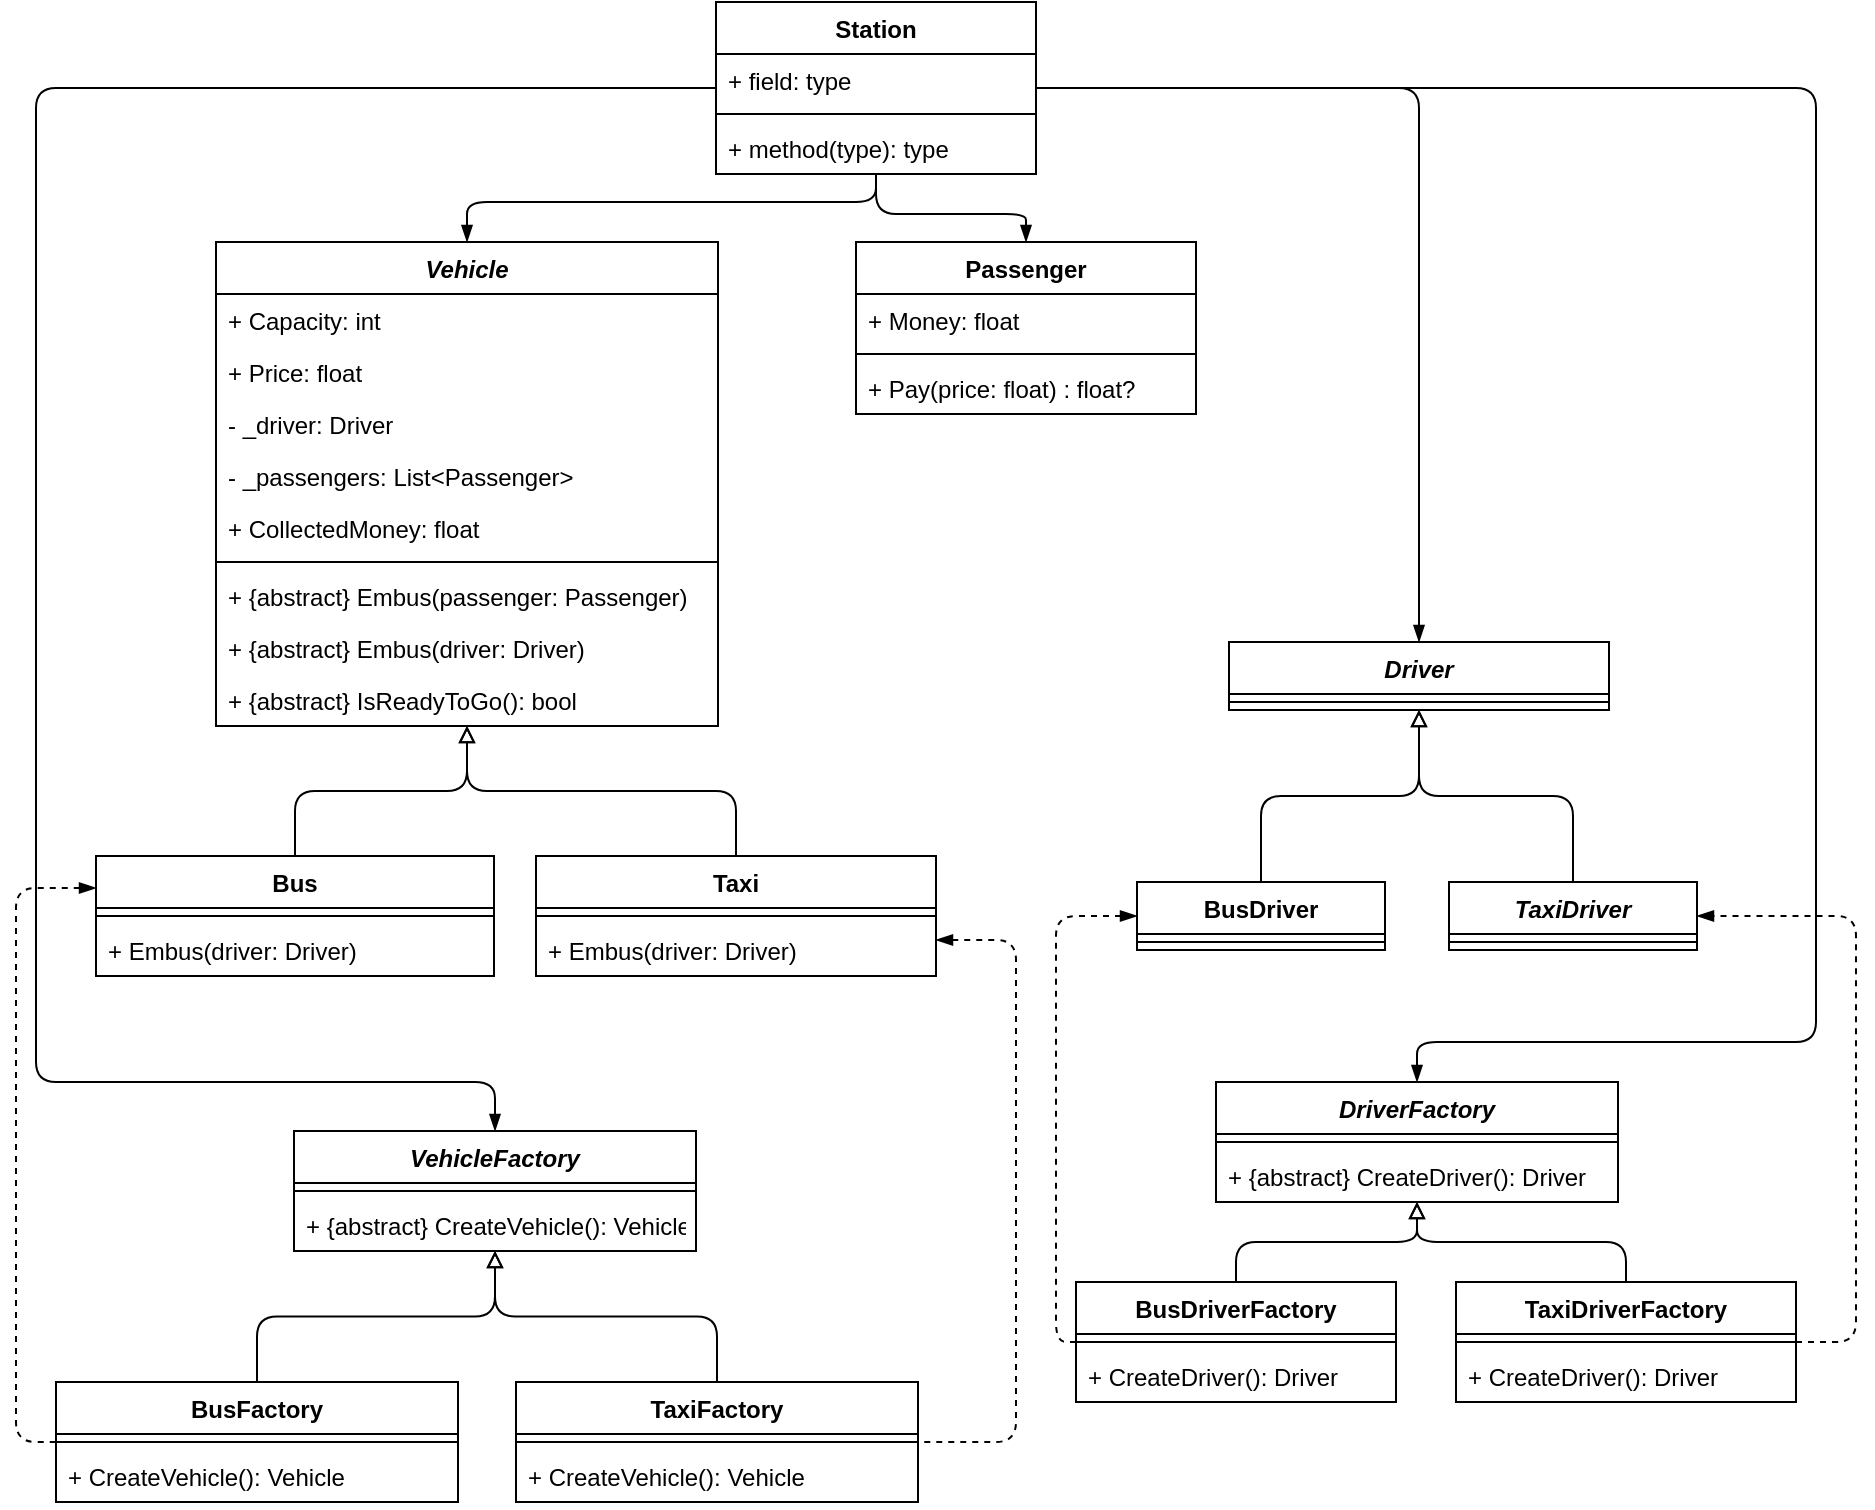 <mxfile version="14.4.3" type="device"><diagram id="C5RBs43oDa-KdzZeNtuy" name="Page-1"><mxGraphModel dx="1495" dy="1991" grid="1" gridSize="10" guides="1" tooltips="1" connect="1" arrows="1" fold="1" page="1" pageScale="1" pageWidth="827" pageHeight="1169" math="0" shadow="0"><root><mxCell id="WIyWlLk6GJQsqaUBKTNV-0"/><mxCell id="WIyWlLk6GJQsqaUBKTNV-1" parent="WIyWlLk6GJQsqaUBKTNV-0"/><mxCell id="OfvqUnCw27AEu5NsCu4t-98" value="" style="edgeStyle=orthogonalEdgeStyle;rounded=1;orthogonalLoop=1;jettySize=auto;html=1;startArrow=block;startFill=0;endArrow=none;endFill=0;" edge="1" parent="WIyWlLk6GJQsqaUBKTNV-1" source="OfvqUnCw27AEu5NsCu4t-86" target="OfvqUnCw27AEu5NsCu4t-92"><mxGeometry relative="1" as="geometry"/></mxCell><mxCell id="OfvqUnCw27AEu5NsCu4t-108" value="" style="edgeStyle=orthogonalEdgeStyle;rounded=1;orthogonalLoop=1;jettySize=auto;html=1;startArrow=block;startFill=0;endArrow=none;endFill=0;" edge="1" parent="WIyWlLk6GJQsqaUBKTNV-1" source="OfvqUnCw27AEu5NsCu4t-86" target="OfvqUnCw27AEu5NsCu4t-101"><mxGeometry relative="1" as="geometry"/></mxCell><mxCell id="OfvqUnCw27AEu5NsCu4t-86" value="Vehicle" style="swimlane;fontStyle=3;align=center;verticalAlign=top;childLayout=stackLayout;horizontal=1;startSize=26;horizontalStack=0;resizeParent=1;resizeParentMax=0;resizeLast=0;collapsible=1;marginBottom=0;" vertex="1" parent="WIyWlLk6GJQsqaUBKTNV-1"><mxGeometry x="140" y="80" width="251" height="242" as="geometry"/></mxCell><mxCell id="OfvqUnCw27AEu5NsCu4t-87" value="+ Capacity: int&#10;&#10;" style="text;strokeColor=none;fillColor=none;align=left;verticalAlign=top;spacingLeft=4;spacingRight=4;overflow=hidden;rotatable=0;points=[[0,0.5],[1,0.5]];portConstraint=eastwest;" vertex="1" parent="OfvqUnCw27AEu5NsCu4t-86"><mxGeometry y="26" width="251" height="26" as="geometry"/></mxCell><mxCell id="OfvqUnCw27AEu5NsCu4t-109" value="+ Price: float&#10;&#10;" style="text;strokeColor=none;fillColor=none;align=left;verticalAlign=top;spacingLeft=4;spacingRight=4;overflow=hidden;rotatable=0;points=[[0,0.5],[1,0.5]];portConstraint=eastwest;" vertex="1" parent="OfvqUnCw27AEu5NsCu4t-86"><mxGeometry y="52" width="251" height="26" as="geometry"/></mxCell><mxCell id="OfvqUnCw27AEu5NsCu4t-99" value="- _driver: Driver&#10;&#10;" style="text;strokeColor=none;fillColor=none;align=left;verticalAlign=top;spacingLeft=4;spacingRight=4;overflow=hidden;rotatable=0;points=[[0,0.5],[1,0.5]];portConstraint=eastwest;" vertex="1" parent="OfvqUnCw27AEu5NsCu4t-86"><mxGeometry y="78" width="251" height="26" as="geometry"/></mxCell><mxCell id="OfvqUnCw27AEu5NsCu4t-90" value="- _passengers: List&lt;Passenger&gt;&#10;" style="text;strokeColor=none;fillColor=none;align=left;verticalAlign=top;spacingLeft=4;spacingRight=4;overflow=hidden;rotatable=0;points=[[0,0.5],[1,0.5]];portConstraint=eastwest;" vertex="1" parent="OfvqUnCw27AEu5NsCu4t-86"><mxGeometry y="104" width="251" height="26" as="geometry"/></mxCell><mxCell id="OfvqUnCw27AEu5NsCu4t-164" value="+ CollectedMoney: float&#10;&#10;" style="text;strokeColor=none;fillColor=none;align=left;verticalAlign=top;spacingLeft=4;spacingRight=4;overflow=hidden;rotatable=0;points=[[0,0.5],[1,0.5]];portConstraint=eastwest;" vertex="1" parent="OfvqUnCw27AEu5NsCu4t-86"><mxGeometry y="130" width="251" height="26" as="geometry"/></mxCell><mxCell id="OfvqUnCw27AEu5NsCu4t-88" value="" style="line;strokeWidth=1;fillColor=none;align=left;verticalAlign=middle;spacingTop=-1;spacingLeft=3;spacingRight=3;rotatable=0;labelPosition=right;points=[];portConstraint=eastwest;" vertex="1" parent="OfvqUnCw27AEu5NsCu4t-86"><mxGeometry y="156" width="251" height="8" as="geometry"/></mxCell><mxCell id="OfvqUnCw27AEu5NsCu4t-89" value="+ {abstract} Embus(passenger: Passenger)" style="text;strokeColor=none;fillColor=none;align=left;verticalAlign=top;spacingLeft=4;spacingRight=4;overflow=hidden;rotatable=0;points=[[0,0.5],[1,0.5]];portConstraint=eastwest;" vertex="1" parent="OfvqUnCw27AEu5NsCu4t-86"><mxGeometry y="164" width="251" height="26" as="geometry"/></mxCell><mxCell id="OfvqUnCw27AEu5NsCu4t-123" value="+ {abstract} Embus(driver: Driver)" style="text;strokeColor=none;fillColor=none;align=left;verticalAlign=top;spacingLeft=4;spacingRight=4;overflow=hidden;rotatable=0;points=[[0,0.5],[1,0.5]];portConstraint=eastwest;" vertex="1" parent="OfvqUnCw27AEu5NsCu4t-86"><mxGeometry y="190" width="251" height="26" as="geometry"/></mxCell><mxCell id="OfvqUnCw27AEu5NsCu4t-91" value="+ {abstract} IsReadyToGo(): bool" style="text;strokeColor=none;fillColor=none;align=left;verticalAlign=top;spacingLeft=4;spacingRight=4;overflow=hidden;rotatable=0;points=[[0,0.5],[1,0.5]];portConstraint=eastwest;" vertex="1" parent="OfvqUnCw27AEu5NsCu4t-86"><mxGeometry y="216" width="251" height="26" as="geometry"/></mxCell><mxCell id="OfvqUnCw27AEu5NsCu4t-220" style="edgeStyle=orthogonalEdgeStyle;rounded=1;orthogonalLoop=1;jettySize=auto;html=1;entryX=0;entryY=0.5;entryDx=0;entryDy=0;dashed=1;startArrow=blockThin;startFill=1;endArrow=none;endFill=0;" edge="1" parent="WIyWlLk6GJQsqaUBKTNV-1" source="OfvqUnCw27AEu5NsCu4t-92" target="OfvqUnCw27AEu5NsCu4t-180"><mxGeometry relative="1" as="geometry"><Array as="points"><mxPoint x="40" y="403"/><mxPoint x="40" y="680"/></Array></mxGeometry></mxCell><mxCell id="OfvqUnCw27AEu5NsCu4t-92" value="Bus" style="swimlane;fontStyle=1;align=center;verticalAlign=top;childLayout=stackLayout;horizontal=1;startSize=26;horizontalStack=0;resizeParent=1;resizeParentMax=0;resizeLast=0;collapsible=1;marginBottom=0;" vertex="1" parent="WIyWlLk6GJQsqaUBKTNV-1"><mxGeometry x="80" y="387" width="199" height="60" as="geometry"/></mxCell><mxCell id="OfvqUnCw27AEu5NsCu4t-95" value="" style="line;strokeWidth=1;fillColor=none;align=left;verticalAlign=middle;spacingTop=-1;spacingLeft=3;spacingRight=3;rotatable=0;labelPosition=right;points=[];portConstraint=eastwest;" vertex="1" parent="OfvqUnCw27AEu5NsCu4t-92"><mxGeometry y="26" width="199" height="8" as="geometry"/></mxCell><mxCell id="OfvqUnCw27AEu5NsCu4t-237" value="+ Embus(driver: Driver)" style="text;strokeColor=none;fillColor=none;align=left;verticalAlign=top;spacingLeft=4;spacingRight=4;overflow=hidden;rotatable=0;points=[[0,0.5],[1,0.5]];portConstraint=eastwest;" vertex="1" parent="OfvqUnCw27AEu5NsCu4t-92"><mxGeometry y="34" width="199" height="26" as="geometry"/></mxCell><mxCell id="OfvqUnCw27AEu5NsCu4t-218" style="edgeStyle=orthogonalEdgeStyle;rounded=1;orthogonalLoop=1;jettySize=auto;html=1;entryX=1;entryY=0.5;entryDx=0;entryDy=0;startArrow=blockThin;startFill=1;endArrow=none;endFill=0;dashed=1;" edge="1" parent="WIyWlLk6GJQsqaUBKTNV-1" source="OfvqUnCw27AEu5NsCu4t-101" target="OfvqUnCw27AEu5NsCu4t-184"><mxGeometry relative="1" as="geometry"><Array as="points"><mxPoint x="540" y="429"/><mxPoint x="540" y="680"/></Array></mxGeometry></mxCell><mxCell id="OfvqUnCw27AEu5NsCu4t-101" value="Taxi" style="swimlane;fontStyle=1;align=center;verticalAlign=top;childLayout=stackLayout;horizontal=1;startSize=26;horizontalStack=0;resizeParent=1;resizeParentMax=0;resizeLast=0;collapsible=1;marginBottom=0;" vertex="1" parent="WIyWlLk6GJQsqaUBKTNV-1"><mxGeometry x="300" y="387" width="200" height="60" as="geometry"/></mxCell><mxCell id="OfvqUnCw27AEu5NsCu4t-105" value="" style="line;strokeWidth=1;fillColor=none;align=left;verticalAlign=middle;spacingTop=-1;spacingLeft=3;spacingRight=3;rotatable=0;labelPosition=right;points=[];portConstraint=eastwest;" vertex="1" parent="OfvqUnCw27AEu5NsCu4t-101"><mxGeometry y="26" width="200" height="8" as="geometry"/></mxCell><mxCell id="OfvqUnCw27AEu5NsCu4t-241" value="+ Embus(driver: Driver)" style="text;strokeColor=none;fillColor=none;align=left;verticalAlign=top;spacingLeft=4;spacingRight=4;overflow=hidden;rotatable=0;points=[[0,0.5],[1,0.5]];portConstraint=eastwest;" vertex="1" parent="OfvqUnCw27AEu5NsCu4t-101"><mxGeometry y="34" width="200" height="26" as="geometry"/></mxCell><mxCell id="OfvqUnCw27AEu5NsCu4t-118" value="Passenger" style="swimlane;fontStyle=1;align=center;verticalAlign=top;childLayout=stackLayout;horizontal=1;startSize=26;horizontalStack=0;resizeParent=1;resizeParentMax=0;resizeLast=0;collapsible=1;marginBottom=0;" vertex="1" parent="WIyWlLk6GJQsqaUBKTNV-1"><mxGeometry x="460" y="80" width="170" height="86" as="geometry"/></mxCell><mxCell id="OfvqUnCw27AEu5NsCu4t-122" value="+ Money: float" style="text;strokeColor=none;fillColor=none;align=left;verticalAlign=top;spacingLeft=4;spacingRight=4;overflow=hidden;rotatable=0;points=[[0,0.5],[1,0.5]];portConstraint=eastwest;" vertex="1" parent="OfvqUnCw27AEu5NsCu4t-118"><mxGeometry y="26" width="170" height="26" as="geometry"/></mxCell><mxCell id="OfvqUnCw27AEu5NsCu4t-120" value="" style="line;strokeWidth=1;fillColor=none;align=left;verticalAlign=middle;spacingTop=-1;spacingLeft=3;spacingRight=3;rotatable=0;labelPosition=right;points=[];portConstraint=eastwest;" vertex="1" parent="OfvqUnCw27AEu5NsCu4t-118"><mxGeometry y="52" width="170" height="8" as="geometry"/></mxCell><mxCell id="OfvqUnCw27AEu5NsCu4t-121" value="+ Pay(price: float) : float?" style="text;strokeColor=none;fillColor=none;align=left;verticalAlign=top;spacingLeft=4;spacingRight=4;overflow=hidden;rotatable=0;points=[[0,0.5],[1,0.5]];portConstraint=eastwest;" vertex="1" parent="OfvqUnCw27AEu5NsCu4t-118"><mxGeometry y="60" width="170" height="26" as="geometry"/></mxCell><mxCell id="OfvqUnCw27AEu5NsCu4t-134" value="" style="edgeStyle=orthogonalEdgeStyle;rounded=1;orthogonalLoop=1;jettySize=auto;html=1;startArrow=block;startFill=0;endArrow=none;endFill=0;" edge="1" parent="WIyWlLk6GJQsqaUBKTNV-1" source="OfvqUnCw27AEu5NsCu4t-124" target="OfvqUnCw27AEu5NsCu4t-132"><mxGeometry relative="1" as="geometry"/></mxCell><mxCell id="OfvqUnCw27AEu5NsCu4t-137" value="" style="edgeStyle=orthogonalEdgeStyle;rounded=1;orthogonalLoop=1;jettySize=auto;html=1;startArrow=block;startFill=0;endArrow=none;endFill=0;" edge="1" parent="WIyWlLk6GJQsqaUBKTNV-1" source="OfvqUnCw27AEu5NsCu4t-124" target="OfvqUnCw27AEu5NsCu4t-135"><mxGeometry relative="1" as="geometry"/></mxCell><mxCell id="OfvqUnCw27AEu5NsCu4t-124" value="Driver" style="swimlane;fontStyle=3;align=center;verticalAlign=top;childLayout=stackLayout;horizontal=1;startSize=26;horizontalStack=0;resizeParent=1;resizeParentMax=0;resizeLast=0;collapsible=1;marginBottom=0;" vertex="1" parent="WIyWlLk6GJQsqaUBKTNV-1"><mxGeometry x="646.5" y="280" width="190" height="34" as="geometry"/></mxCell><mxCell id="OfvqUnCw27AEu5NsCu4t-127" value="" style="line;strokeWidth=1;fillColor=none;align=left;verticalAlign=middle;spacingTop=-1;spacingLeft=3;spacingRight=3;rotatable=0;labelPosition=right;points=[];portConstraint=eastwest;" vertex="1" parent="OfvqUnCw27AEu5NsCu4t-124"><mxGeometry y="26" width="190" height="8" as="geometry"/></mxCell><mxCell id="OfvqUnCw27AEu5NsCu4t-132" value="BusDriver" style="swimlane;fontStyle=1;align=center;verticalAlign=top;childLayout=stackLayout;horizontal=1;startSize=26;horizontalStack=0;resizeParent=1;resizeParentMax=0;resizeLast=0;collapsible=1;marginBottom=0;" vertex="1" parent="WIyWlLk6GJQsqaUBKTNV-1"><mxGeometry x="600.5" y="400" width="124" height="34" as="geometry"/></mxCell><mxCell id="OfvqUnCw27AEu5NsCu4t-133" value="" style="line;strokeWidth=1;fillColor=none;align=left;verticalAlign=middle;spacingTop=-1;spacingLeft=3;spacingRight=3;rotatable=0;labelPosition=right;points=[];portConstraint=eastwest;" vertex="1" parent="OfvqUnCw27AEu5NsCu4t-132"><mxGeometry y="26" width="124" height="8" as="geometry"/></mxCell><mxCell id="OfvqUnCw27AEu5NsCu4t-135" value="TaxiDriver" style="swimlane;fontStyle=3;align=center;verticalAlign=top;childLayout=stackLayout;horizontal=1;startSize=26;horizontalStack=0;resizeParent=1;resizeParentMax=0;resizeLast=0;collapsible=1;marginBottom=0;" vertex="1" parent="WIyWlLk6GJQsqaUBKTNV-1"><mxGeometry x="756.5" y="400" width="124" height="34" as="geometry"/></mxCell><mxCell id="OfvqUnCw27AEu5NsCu4t-136" value="" style="line;strokeWidth=1;fillColor=none;align=left;verticalAlign=middle;spacingTop=-1;spacingLeft=3;spacingRight=3;rotatable=0;labelPosition=right;points=[];portConstraint=eastwest;" vertex="1" parent="OfvqUnCw27AEu5NsCu4t-135"><mxGeometry y="26" width="124" height="8" as="geometry"/></mxCell><mxCell id="OfvqUnCw27AEu5NsCu4t-183" value="" style="edgeStyle=orthogonalEdgeStyle;rounded=1;orthogonalLoop=1;jettySize=auto;html=1;startArrow=block;startFill=0;endArrow=none;endFill=0;" edge="1" parent="WIyWlLk6GJQsqaUBKTNV-1" source="OfvqUnCw27AEu5NsCu4t-166" target="OfvqUnCw27AEu5NsCu4t-180"><mxGeometry relative="1" as="geometry"/></mxCell><mxCell id="OfvqUnCw27AEu5NsCu4t-187" value="" style="edgeStyle=orthogonalEdgeStyle;rounded=1;orthogonalLoop=1;jettySize=auto;html=1;startArrow=block;startFill=0;endArrow=none;endFill=0;" edge="1" parent="WIyWlLk6GJQsqaUBKTNV-1" source="OfvqUnCw27AEu5NsCu4t-166" target="OfvqUnCw27AEu5NsCu4t-184"><mxGeometry relative="1" as="geometry"/></mxCell><mxCell id="OfvqUnCw27AEu5NsCu4t-166" value="VehicleFactory" style="swimlane;fontStyle=3;align=center;verticalAlign=top;childLayout=stackLayout;horizontal=1;startSize=26;horizontalStack=0;resizeParent=1;resizeParentMax=0;resizeLast=0;collapsible=1;marginBottom=0;" vertex="1" parent="WIyWlLk6GJQsqaUBKTNV-1"><mxGeometry x="179" y="524.5" width="201" height="60" as="geometry"/></mxCell><mxCell id="OfvqUnCw27AEu5NsCu4t-168" value="" style="line;strokeWidth=1;fillColor=none;align=left;verticalAlign=middle;spacingTop=-1;spacingLeft=3;spacingRight=3;rotatable=0;labelPosition=right;points=[];portConstraint=eastwest;" vertex="1" parent="OfvqUnCw27AEu5NsCu4t-166"><mxGeometry y="26" width="201" height="8" as="geometry"/></mxCell><mxCell id="OfvqUnCw27AEu5NsCu4t-169" value="+ {abstract} CreateVehicle(): Vehicle" style="text;strokeColor=none;fillColor=none;align=left;verticalAlign=top;spacingLeft=4;spacingRight=4;overflow=hidden;rotatable=0;points=[[0,0.5],[1,0.5]];portConstraint=eastwest;" vertex="1" parent="OfvqUnCw27AEu5NsCu4t-166"><mxGeometry y="34" width="201" height="26" as="geometry"/></mxCell><mxCell id="OfvqUnCw27AEu5NsCu4t-180" value="BusFactory" style="swimlane;fontStyle=1;align=center;verticalAlign=top;childLayout=stackLayout;horizontal=1;startSize=26;horizontalStack=0;resizeParent=1;resizeParentMax=0;resizeLast=0;collapsible=1;marginBottom=0;" vertex="1" parent="WIyWlLk6GJQsqaUBKTNV-1"><mxGeometry x="60" y="650" width="201" height="60" as="geometry"/></mxCell><mxCell id="OfvqUnCw27AEu5NsCu4t-181" value="" style="line;strokeWidth=1;fillColor=none;align=left;verticalAlign=middle;spacingTop=-1;spacingLeft=3;spacingRight=3;rotatable=0;labelPosition=right;points=[];portConstraint=eastwest;" vertex="1" parent="OfvqUnCw27AEu5NsCu4t-180"><mxGeometry y="26" width="201" height="8" as="geometry"/></mxCell><mxCell id="OfvqUnCw27AEu5NsCu4t-182" value="+ CreateVehicle(): Vehicle" style="text;strokeColor=none;fillColor=none;align=left;verticalAlign=top;spacingLeft=4;spacingRight=4;overflow=hidden;rotatable=0;points=[[0,0.5],[1,0.5]];portConstraint=eastwest;" vertex="1" parent="OfvqUnCw27AEu5NsCu4t-180"><mxGeometry y="34" width="201" height="26" as="geometry"/></mxCell><mxCell id="OfvqUnCw27AEu5NsCu4t-184" value="TaxiFactory" style="swimlane;fontStyle=1;align=center;verticalAlign=top;childLayout=stackLayout;horizontal=1;startSize=26;horizontalStack=0;resizeParent=1;resizeParentMax=0;resizeLast=0;collapsible=1;marginBottom=0;" vertex="1" parent="WIyWlLk6GJQsqaUBKTNV-1"><mxGeometry x="290" y="650" width="201" height="60" as="geometry"/></mxCell><mxCell id="OfvqUnCw27AEu5NsCu4t-185" value="" style="line;strokeWidth=1;fillColor=none;align=left;verticalAlign=middle;spacingTop=-1;spacingLeft=3;spacingRight=3;rotatable=0;labelPosition=right;points=[];portConstraint=eastwest;" vertex="1" parent="OfvqUnCw27AEu5NsCu4t-184"><mxGeometry y="26" width="201" height="8" as="geometry"/></mxCell><mxCell id="OfvqUnCw27AEu5NsCu4t-186" value="+ CreateVehicle(): Vehicle" style="text;strokeColor=none;fillColor=none;align=left;verticalAlign=top;spacingLeft=4;spacingRight=4;overflow=hidden;rotatable=0;points=[[0,0.5],[1,0.5]];portConstraint=eastwest;" vertex="1" parent="OfvqUnCw27AEu5NsCu4t-184"><mxGeometry y="34" width="201" height="26" as="geometry"/></mxCell><mxCell id="OfvqUnCw27AEu5NsCu4t-211" value="" style="edgeStyle=orthogonalEdgeStyle;rounded=1;orthogonalLoop=1;jettySize=auto;html=1;startArrow=block;startFill=0;endArrow=none;endFill=0;" edge="1" parent="WIyWlLk6GJQsqaUBKTNV-1" source="OfvqUnCw27AEu5NsCu4t-205" target="OfvqUnCw27AEu5NsCu4t-208"><mxGeometry relative="1" as="geometry"/></mxCell><mxCell id="OfvqUnCw27AEu5NsCu4t-215" value="" style="edgeStyle=orthogonalEdgeStyle;rounded=1;orthogonalLoop=1;jettySize=auto;html=1;startArrow=block;startFill=0;endArrow=none;endFill=0;" edge="1" parent="WIyWlLk6GJQsqaUBKTNV-1" source="OfvqUnCw27AEu5NsCu4t-205" target="OfvqUnCw27AEu5NsCu4t-212"><mxGeometry relative="1" as="geometry"/></mxCell><mxCell id="OfvqUnCw27AEu5NsCu4t-205" value="DriverFactory" style="swimlane;fontStyle=3;align=center;verticalAlign=top;childLayout=stackLayout;horizontal=1;startSize=26;horizontalStack=0;resizeParent=1;resizeParentMax=0;resizeLast=0;collapsible=1;marginBottom=0;" vertex="1" parent="WIyWlLk6GJQsqaUBKTNV-1"><mxGeometry x="640" y="500" width="201" height="60" as="geometry"/></mxCell><mxCell id="OfvqUnCw27AEu5NsCu4t-206" value="" style="line;strokeWidth=1;fillColor=none;align=left;verticalAlign=middle;spacingTop=-1;spacingLeft=3;spacingRight=3;rotatable=0;labelPosition=right;points=[];portConstraint=eastwest;" vertex="1" parent="OfvqUnCw27AEu5NsCu4t-205"><mxGeometry y="26" width="201" height="8" as="geometry"/></mxCell><mxCell id="OfvqUnCw27AEu5NsCu4t-207" value="+ {abstract} CreateDriver(): Driver" style="text;strokeColor=none;fillColor=none;align=left;verticalAlign=top;spacingLeft=4;spacingRight=4;overflow=hidden;rotatable=0;points=[[0,0.5],[1,0.5]];portConstraint=eastwest;" vertex="1" parent="OfvqUnCw27AEu5NsCu4t-205"><mxGeometry y="34" width="201" height="26" as="geometry"/></mxCell><mxCell id="OfvqUnCw27AEu5NsCu4t-234" style="edgeStyle=orthogonalEdgeStyle;rounded=1;orthogonalLoop=1;jettySize=auto;html=1;entryX=0;entryY=0.5;entryDx=0;entryDy=0;dashed=1;startArrow=none;startFill=0;endArrow=blockThin;endFill=1;" edge="1" parent="WIyWlLk6GJQsqaUBKTNV-1" source="OfvqUnCw27AEu5NsCu4t-208" target="OfvqUnCw27AEu5NsCu4t-132"><mxGeometry relative="1" as="geometry"><Array as="points"><mxPoint x="560" y="630"/><mxPoint x="560" y="417"/></Array></mxGeometry></mxCell><mxCell id="OfvqUnCw27AEu5NsCu4t-208" value="BusDriverFactory" style="swimlane;fontStyle=1;align=center;verticalAlign=top;childLayout=stackLayout;horizontal=1;startSize=26;horizontalStack=0;resizeParent=1;resizeParentMax=0;resizeLast=0;collapsible=1;marginBottom=0;" vertex="1" parent="WIyWlLk6GJQsqaUBKTNV-1"><mxGeometry x="570" y="600" width="160" height="60" as="geometry"/></mxCell><mxCell id="OfvqUnCw27AEu5NsCu4t-209" value="" style="line;strokeWidth=1;fillColor=none;align=left;verticalAlign=middle;spacingTop=-1;spacingLeft=3;spacingRight=3;rotatable=0;labelPosition=right;points=[];portConstraint=eastwest;" vertex="1" parent="OfvqUnCw27AEu5NsCu4t-208"><mxGeometry y="26" width="160" height="8" as="geometry"/></mxCell><mxCell id="OfvqUnCw27AEu5NsCu4t-210" value="+ CreateDriver(): Driver" style="text;strokeColor=none;fillColor=none;align=left;verticalAlign=top;spacingLeft=4;spacingRight=4;overflow=hidden;rotatable=0;points=[[0,0.5],[1,0.5]];portConstraint=eastwest;" vertex="1" parent="OfvqUnCw27AEu5NsCu4t-208"><mxGeometry y="34" width="160" height="26" as="geometry"/></mxCell><mxCell id="OfvqUnCw27AEu5NsCu4t-233" style="edgeStyle=orthogonalEdgeStyle;rounded=1;orthogonalLoop=1;jettySize=auto;html=1;entryX=1;entryY=0.5;entryDx=0;entryDy=0;startArrow=none;startFill=0;endArrow=blockThin;endFill=1;dashed=1;" edge="1" parent="WIyWlLk6GJQsqaUBKTNV-1" source="OfvqUnCw27AEu5NsCu4t-212" target="OfvqUnCw27AEu5NsCu4t-135"><mxGeometry relative="1" as="geometry"><Array as="points"><mxPoint x="960" y="630"/><mxPoint x="960" y="417"/></Array></mxGeometry></mxCell><mxCell id="OfvqUnCw27AEu5NsCu4t-212" value="TaxiDriverFactory" style="swimlane;fontStyle=1;align=center;verticalAlign=top;childLayout=stackLayout;horizontal=1;startSize=26;horizontalStack=0;resizeParent=1;resizeParentMax=0;resizeLast=0;collapsible=1;marginBottom=0;" vertex="1" parent="WIyWlLk6GJQsqaUBKTNV-1"><mxGeometry x="760" y="600" width="170" height="60" as="geometry"/></mxCell><mxCell id="OfvqUnCw27AEu5NsCu4t-213" value="" style="line;strokeWidth=1;fillColor=none;align=left;verticalAlign=middle;spacingTop=-1;spacingLeft=3;spacingRight=3;rotatable=0;labelPosition=right;points=[];portConstraint=eastwest;" vertex="1" parent="OfvqUnCw27AEu5NsCu4t-212"><mxGeometry y="26" width="170" height="8" as="geometry"/></mxCell><mxCell id="OfvqUnCw27AEu5NsCu4t-214" value="+ CreateDriver(): Driver" style="text;strokeColor=none;fillColor=none;align=left;verticalAlign=top;spacingLeft=4;spacingRight=4;overflow=hidden;rotatable=0;points=[[0,0.5],[1,0.5]];portConstraint=eastwest;" vertex="1" parent="OfvqUnCw27AEu5NsCu4t-212"><mxGeometry y="34" width="170" height="26" as="geometry"/></mxCell><mxCell id="OfvqUnCw27AEu5NsCu4t-228" style="edgeStyle=orthogonalEdgeStyle;rounded=1;orthogonalLoop=1;jettySize=auto;html=1;entryX=0.5;entryY=0;entryDx=0;entryDy=0;startArrow=none;startFill=0;endArrow=blockThin;endFill=1;" edge="1" parent="WIyWlLk6GJQsqaUBKTNV-1" source="OfvqUnCw27AEu5NsCu4t-224" target="OfvqUnCw27AEu5NsCu4t-86"><mxGeometry relative="1" as="geometry"><Array as="points"><mxPoint x="470" y="60"/><mxPoint x="266" y="60"/></Array></mxGeometry></mxCell><mxCell id="OfvqUnCw27AEu5NsCu4t-229" style="edgeStyle=orthogonalEdgeStyle;rounded=1;orthogonalLoop=1;jettySize=auto;html=1;startArrow=none;startFill=0;endArrow=blockThin;endFill=1;" edge="1" parent="WIyWlLk6GJQsqaUBKTNV-1" source="OfvqUnCw27AEu5NsCu4t-224" target="OfvqUnCw27AEu5NsCu4t-118"><mxGeometry relative="1" as="geometry"/></mxCell><mxCell id="OfvqUnCw27AEu5NsCu4t-230" style="edgeStyle=orthogonalEdgeStyle;rounded=1;orthogonalLoop=1;jettySize=auto;html=1;entryX=0.5;entryY=0;entryDx=0;entryDy=0;startArrow=none;startFill=0;endArrow=blockThin;endFill=1;" edge="1" parent="WIyWlLk6GJQsqaUBKTNV-1" source="OfvqUnCw27AEu5NsCu4t-224" target="OfvqUnCw27AEu5NsCu4t-124"><mxGeometry relative="1" as="geometry"/></mxCell><mxCell id="OfvqUnCw27AEu5NsCu4t-231" style="edgeStyle=orthogonalEdgeStyle;rounded=1;orthogonalLoop=1;jettySize=auto;html=1;entryX=0.5;entryY=0;entryDx=0;entryDy=0;startArrow=none;startFill=0;endArrow=blockThin;endFill=1;" edge="1" parent="WIyWlLk6GJQsqaUBKTNV-1" source="OfvqUnCw27AEu5NsCu4t-224" target="OfvqUnCw27AEu5NsCu4t-205"><mxGeometry relative="1" as="geometry"><Array as="points"><mxPoint x="940" y="3"/><mxPoint x="940" y="480"/><mxPoint x="741" y="480"/></Array></mxGeometry></mxCell><mxCell id="OfvqUnCw27AEu5NsCu4t-232" style="edgeStyle=orthogonalEdgeStyle;rounded=1;orthogonalLoop=1;jettySize=auto;html=1;entryX=0.5;entryY=0;entryDx=0;entryDy=0;startArrow=none;startFill=0;endArrow=blockThin;endFill=1;" edge="1" parent="WIyWlLk6GJQsqaUBKTNV-1" source="OfvqUnCw27AEu5NsCu4t-224" target="OfvqUnCw27AEu5NsCu4t-166"><mxGeometry relative="1" as="geometry"><Array as="points"><mxPoint x="50" y="3"/><mxPoint x="50" y="500"/><mxPoint x="280" y="500"/></Array></mxGeometry></mxCell><mxCell id="OfvqUnCw27AEu5NsCu4t-224" value="Station" style="swimlane;fontStyle=1;align=center;verticalAlign=top;childLayout=stackLayout;horizontal=1;startSize=26;horizontalStack=0;resizeParent=1;resizeParentMax=0;resizeLast=0;collapsible=1;marginBottom=0;" vertex="1" parent="WIyWlLk6GJQsqaUBKTNV-1"><mxGeometry x="390" y="-40" width="160" height="86" as="geometry"/></mxCell><mxCell id="OfvqUnCw27AEu5NsCu4t-225" value="+ field: type" style="text;strokeColor=none;fillColor=none;align=left;verticalAlign=top;spacingLeft=4;spacingRight=4;overflow=hidden;rotatable=0;points=[[0,0.5],[1,0.5]];portConstraint=eastwest;" vertex="1" parent="OfvqUnCw27AEu5NsCu4t-224"><mxGeometry y="26" width="160" height="26" as="geometry"/></mxCell><mxCell id="OfvqUnCw27AEu5NsCu4t-226" value="" style="line;strokeWidth=1;fillColor=none;align=left;verticalAlign=middle;spacingTop=-1;spacingLeft=3;spacingRight=3;rotatable=0;labelPosition=right;points=[];portConstraint=eastwest;" vertex="1" parent="OfvqUnCw27AEu5NsCu4t-224"><mxGeometry y="52" width="160" height="8" as="geometry"/></mxCell><mxCell id="OfvqUnCw27AEu5NsCu4t-227" value="+ method(type): type" style="text;strokeColor=none;fillColor=none;align=left;verticalAlign=top;spacingLeft=4;spacingRight=4;overflow=hidden;rotatable=0;points=[[0,0.5],[1,0.5]];portConstraint=eastwest;" vertex="1" parent="OfvqUnCw27AEu5NsCu4t-224"><mxGeometry y="60" width="160" height="26" as="geometry"/></mxCell></root></mxGraphModel></diagram></mxfile>